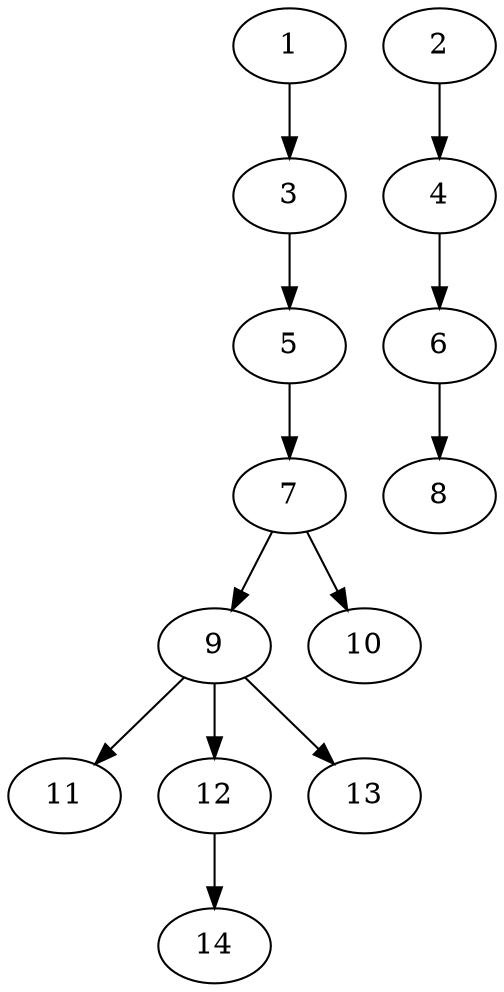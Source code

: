 // DAG (tier=1-easy, mode=compute, n=14, ccr=0.254, fat=0.429, density=0.315, regular=0.735, jump=0.046, mindata=262144, maxdata=2097152)
// DAG automatically generated by daggen at Sun Aug 24 16:33:32 2025
// /home/ermia/Project/Environments/daggen/bin/daggen --dot --ccr 0.254 --fat 0.429 --regular 0.735 --density 0.315 --jump 0.046 --mindata 262144 --maxdata 2097152 -n 14 
digraph G {
  1 [size="768552948873692", alpha="0.16", expect_size="384276474436846"]
  1 -> 3 [size ="13937848352768"]
  2 [size="3502057907644530688", alpha="0.15", expect_size="1751028953822265344"]
  2 -> 4 [size ="18448973299712"]
  3 [size="1714987741735146", alpha="0.11", expect_size="857493870867573"]
  3 -> 5 [size ="3318877257728"]
  4 [size="1232288183310101", alpha="0.06", expect_size="616144091655050"]
  4 -> 6 [size ="29177466060800"]
  5 [size="181583032140955648", alpha="0.17", expect_size="90791516070477824"]
  5 -> 7 [size ="2565311823872"]
  6 [size="35754916067670", alpha="0.09", expect_size="17877458033835"]
  6 -> 8 [size ="715246272512"]
  7 [size="1014959198251088", alpha="0.01", expect_size="507479599125544"]
  7 -> 9 [size ="31246725939200"]
  7 -> 10 [size ="31246725939200"]
  8 [size="26184853040950088", alpha="0.02", expect_size="13092426520475044"]
  9 [size="8463024075130887", alpha="0.06", expect_size="4231512037565443"]
  9 -> 11 [size ="15744578355200"]
  9 -> 12 [size ="15744578355200"]
  9 -> 13 [size ="15744578355200"]
  10 [size="414931231987064", alpha="0.03", expect_size="207465615993532"]
  11 [size="206265839823880192", alpha="0.02", expect_size="103132919911940096"]
  12 [size="414280038427394048", alpha="0.09", expect_size="207140019213697024"]
  12 -> 14 [size ="4445828022272"]
  13 [size="35114678572145", alpha="0.03", expect_size="17557339286072"]
  14 [size="43101056607384016", alpha="0.17", expect_size="21550528303692008"]
}